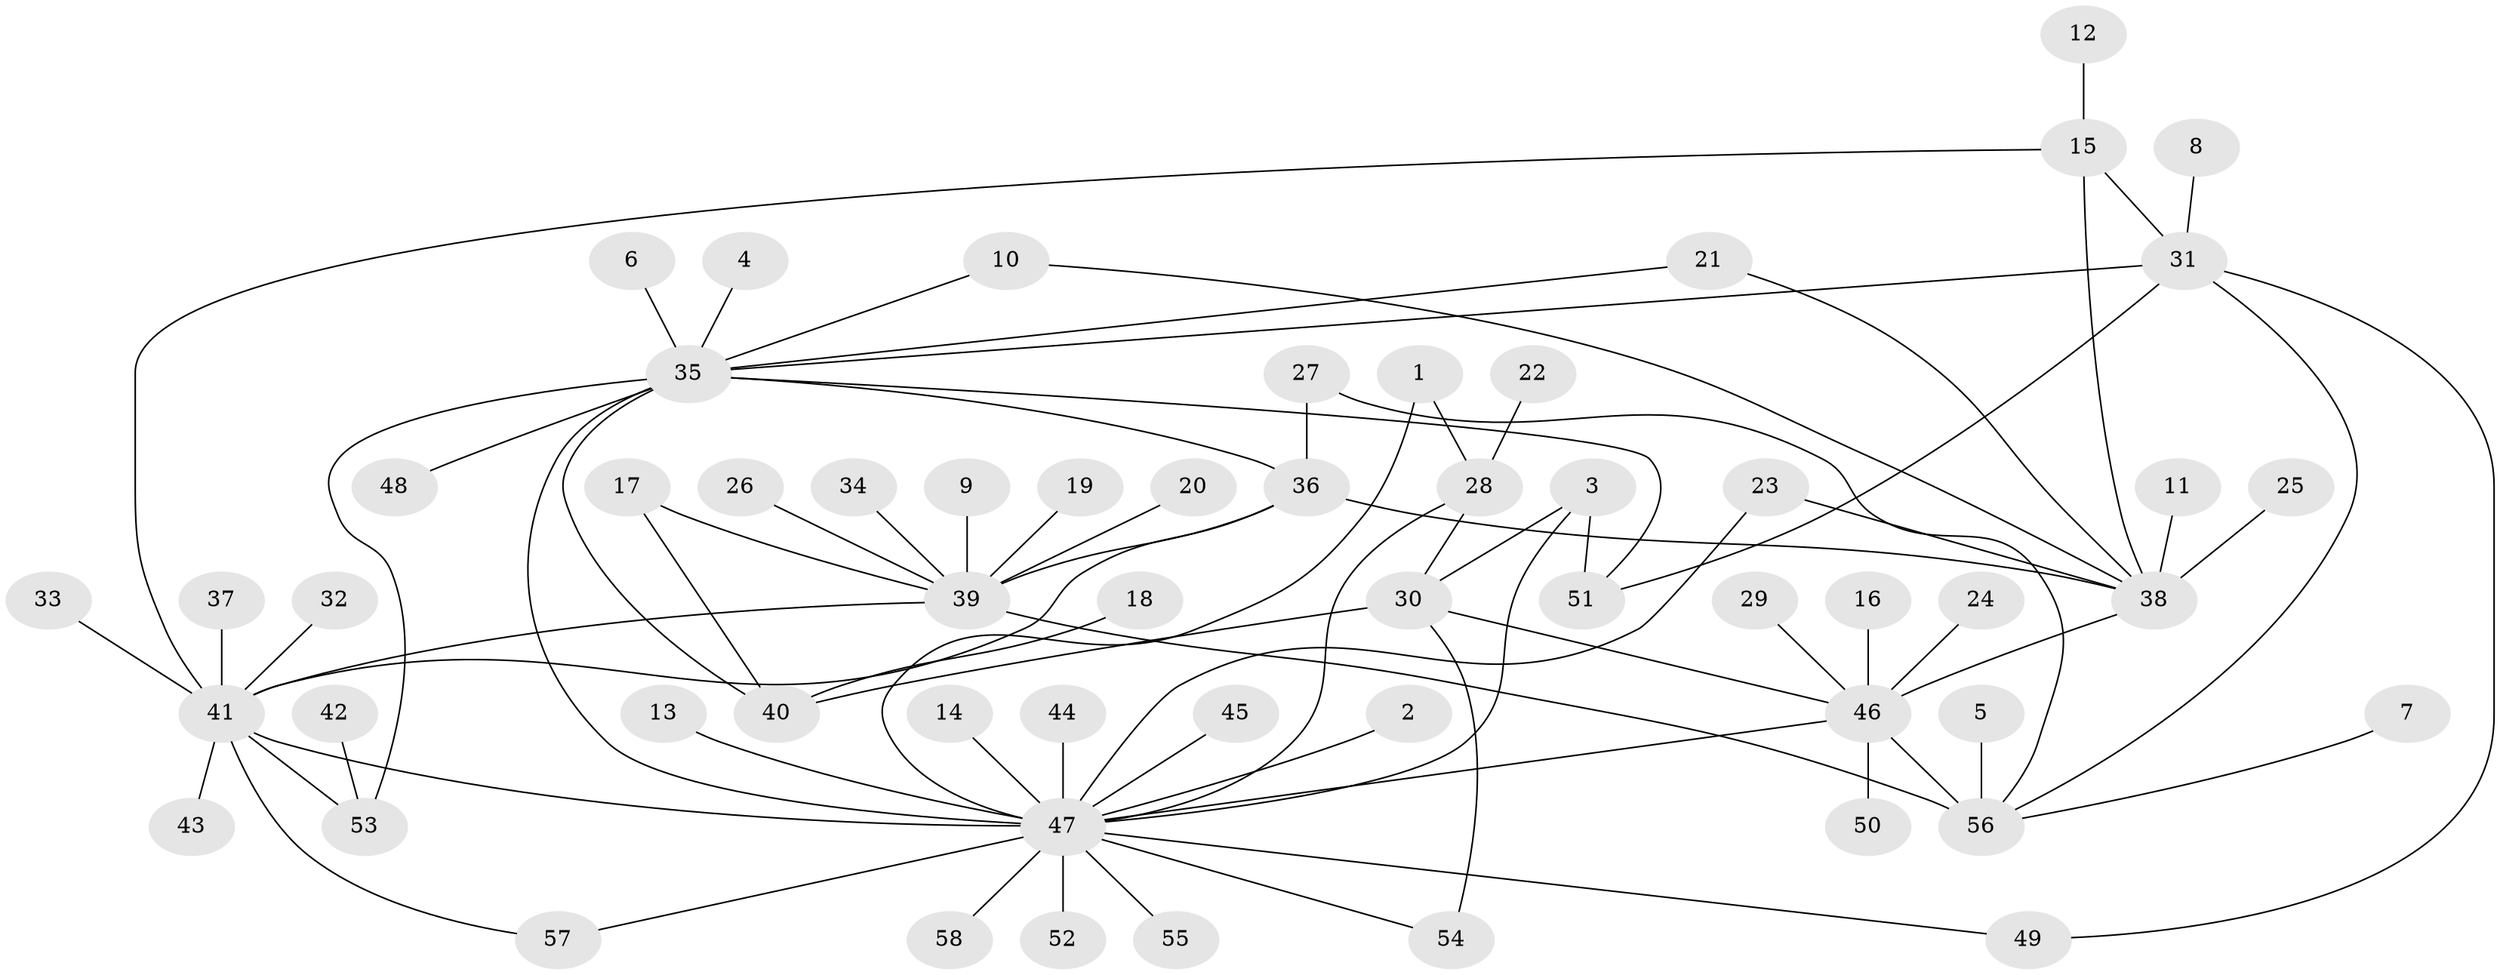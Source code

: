 // original degree distribution, {4: 0.043478260869565216, 8: 0.02608695652173913, 23: 0.008695652173913044, 7: 0.02608695652173913, 5: 0.043478260869565216, 12: 0.008695652173913044, 2: 0.25217391304347825, 1: 0.5130434782608696, 3: 0.06086956521739131, 9: 0.008695652173913044, 6: 0.008695652173913044}
// Generated by graph-tools (version 1.1) at 2025/26/03/09/25 03:26:06]
// undirected, 58 vertices, 79 edges
graph export_dot {
graph [start="1"]
  node [color=gray90,style=filled];
  1;
  2;
  3;
  4;
  5;
  6;
  7;
  8;
  9;
  10;
  11;
  12;
  13;
  14;
  15;
  16;
  17;
  18;
  19;
  20;
  21;
  22;
  23;
  24;
  25;
  26;
  27;
  28;
  29;
  30;
  31;
  32;
  33;
  34;
  35;
  36;
  37;
  38;
  39;
  40;
  41;
  42;
  43;
  44;
  45;
  46;
  47;
  48;
  49;
  50;
  51;
  52;
  53;
  54;
  55;
  56;
  57;
  58;
  1 -- 28 [weight=1.0];
  1 -- 47 [weight=1.0];
  2 -- 47 [weight=1.0];
  3 -- 30 [weight=1.0];
  3 -- 47 [weight=1.0];
  3 -- 51 [weight=1.0];
  4 -- 35 [weight=1.0];
  5 -- 56 [weight=1.0];
  6 -- 35 [weight=1.0];
  7 -- 56 [weight=1.0];
  8 -- 31 [weight=1.0];
  9 -- 39 [weight=1.0];
  10 -- 35 [weight=1.0];
  10 -- 38 [weight=1.0];
  11 -- 38 [weight=1.0];
  12 -- 15 [weight=1.0];
  13 -- 47 [weight=1.0];
  14 -- 47 [weight=1.0];
  15 -- 31 [weight=1.0];
  15 -- 38 [weight=1.0];
  15 -- 41 [weight=1.0];
  16 -- 46 [weight=1.0];
  17 -- 39 [weight=1.0];
  17 -- 40 [weight=1.0];
  18 -- 40 [weight=1.0];
  19 -- 39 [weight=1.0];
  20 -- 39 [weight=1.0];
  21 -- 35 [weight=1.0];
  21 -- 38 [weight=1.0];
  22 -- 28 [weight=1.0];
  23 -- 38 [weight=1.0];
  23 -- 47 [weight=1.0];
  24 -- 46 [weight=1.0];
  25 -- 38 [weight=1.0];
  26 -- 39 [weight=1.0];
  27 -- 36 [weight=1.0];
  27 -- 56 [weight=1.0];
  28 -- 30 [weight=1.0];
  28 -- 47 [weight=1.0];
  29 -- 46 [weight=1.0];
  30 -- 40 [weight=1.0];
  30 -- 46 [weight=1.0];
  30 -- 54 [weight=1.0];
  31 -- 35 [weight=1.0];
  31 -- 49 [weight=1.0];
  31 -- 51 [weight=1.0];
  31 -- 56 [weight=1.0];
  32 -- 41 [weight=1.0];
  33 -- 41 [weight=1.0];
  34 -- 39 [weight=1.0];
  35 -- 36 [weight=1.0];
  35 -- 40 [weight=1.0];
  35 -- 47 [weight=2.0];
  35 -- 48 [weight=1.0];
  35 -- 51 [weight=1.0];
  35 -- 53 [weight=1.0];
  36 -- 38 [weight=1.0];
  36 -- 39 [weight=1.0];
  36 -- 41 [weight=1.0];
  37 -- 41 [weight=1.0];
  38 -- 46 [weight=1.0];
  39 -- 41 [weight=1.0];
  39 -- 56 [weight=2.0];
  41 -- 43 [weight=1.0];
  41 -- 47 [weight=2.0];
  41 -- 53 [weight=1.0];
  41 -- 57 [weight=1.0];
  42 -- 53 [weight=1.0];
  44 -- 47 [weight=1.0];
  45 -- 47 [weight=1.0];
  46 -- 47 [weight=1.0];
  46 -- 50 [weight=1.0];
  46 -- 56 [weight=1.0];
  47 -- 49 [weight=1.0];
  47 -- 52 [weight=1.0];
  47 -- 54 [weight=1.0];
  47 -- 55 [weight=1.0];
  47 -- 57 [weight=1.0];
  47 -- 58 [weight=1.0];
}
